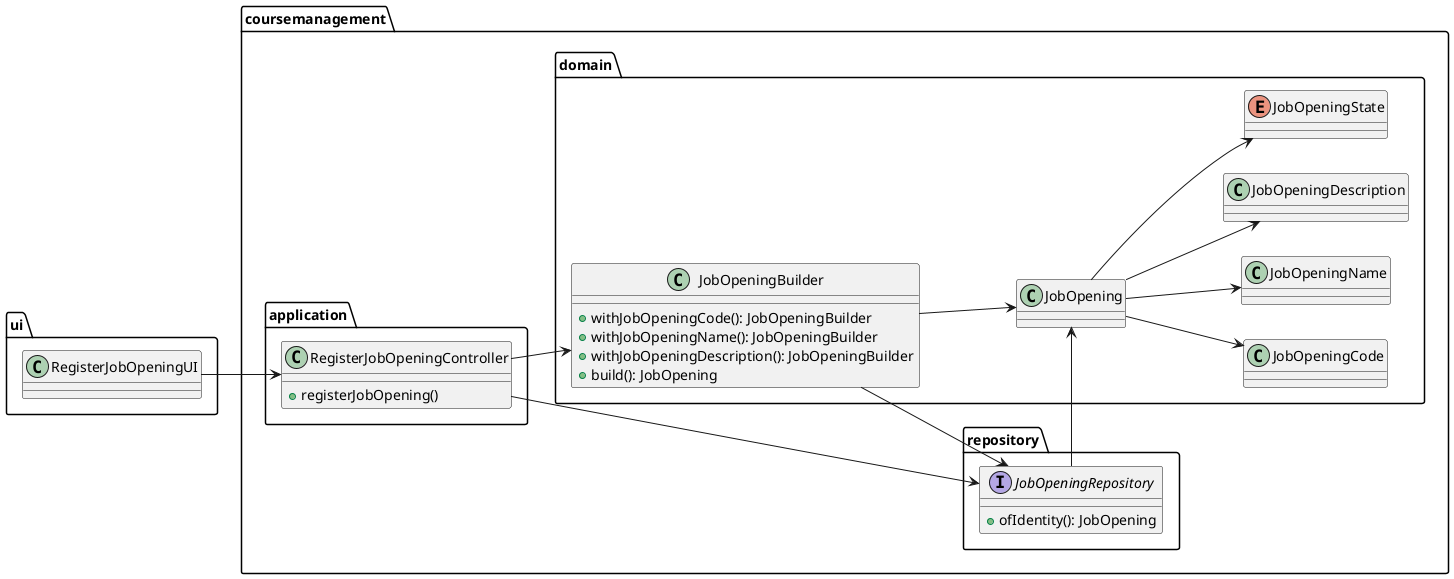 @startuml

left to right direction


package ui {
        class RegisterJobOpeningUI {
        }
    }

package coursemanagement {


    package application {
        class RegisterJobOpeningController {
            +registerJobOpening()
        }
    }

    package repository {
        interface JobOpeningRepository {
            +ofIdentity(): JobOpening
        }
    }

    package domain {
        class JobOpening {}

        class JobOpeningCode {}

        class JobOpeningName {}

        class JobOpeningDescription {}

        enum JobOpeningState {}

        class JobOpeningBuilder {
            +withJobOpeningCode(): JobOpeningBuilder
            +withJobOpeningName(): JobOpeningBuilder
            +withJobOpeningDescription(): JobOpeningBuilder
            +build(): JobOpening
        }
    }


}

JobOpening --> JobOpeningCode
JobOpening --> JobOpeningDescription
JobOpening --> JobOpeningName
JobOpening --> JobOpeningState
JobOpeningBuilder --> JobOpening
JobOpeningBuilder --> JobOpeningRepository

RegisterJobOpeningUI --> RegisterJobOpeningController
RegisterJobOpeningController --> JobOpeningRepository
RegisterJobOpeningController --> JobOpeningBuilder
JobOpeningRepository -> JobOpening

@enduml